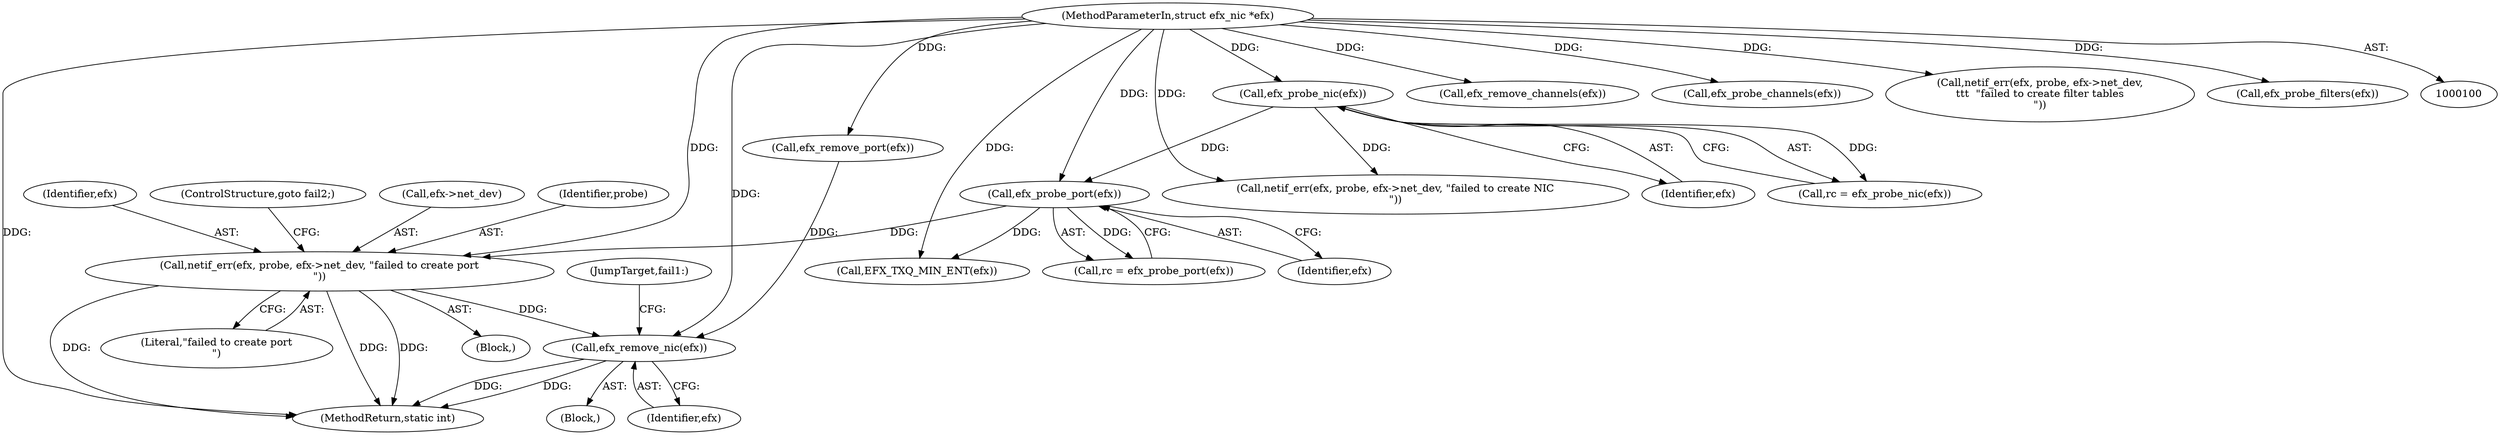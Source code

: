 digraph "0_linux_68cb695ccecf949d48949e72f8ce591fdaaa325c@pointer" {
"1000126" [label="(Call,netif_err(efx, probe, efx->net_dev, \"failed to create port\n\"))"];
"1000121" [label="(Call,efx_probe_port(efx))"];
"1000106" [label="(Call,efx_probe_nic(efx))"];
"1000101" [label="(MethodParameterIn,struct efx_nic *efx)"];
"1000190" [label="(Call,efx_remove_nic(efx))"];
"1000132" [label="(Literal,\"failed to create port\n\")"];
"1000190" [label="(Call,efx_remove_nic(efx))"];
"1000111" [label="(Call,netif_err(efx, probe, efx->net_dev, \"failed to create NIC\n\"))"];
"1000107" [label="(Identifier,efx)"];
"1000127" [label="(Identifier,efx)"];
"1000184" [label="(Call,efx_remove_channels(efx))"];
"1000161" [label="(Call,efx_probe_channels(efx))"];
"1000121" [label="(Call,efx_probe_port(efx))"];
"1000101" [label="(MethodParameterIn,struct efx_nic *efx)"];
"1000187" [label="(Call,efx_remove_port(efx))"];
"1000133" [label="(ControlStructure,goto fail2;)"];
"1000129" [label="(Call,efx->net_dev)"];
"1000142" [label="(Call,EFX_TXQ_MIN_ENT(efx))"];
"1000126" [label="(Call,netif_err(efx, probe, efx->net_dev, \"failed to create port\n\"))"];
"1000102" [label="(Block,)"];
"1000192" [label="(JumpTarget,fail1:)"];
"1000125" [label="(Block,)"];
"1000119" [label="(Call,rc = efx_probe_port(efx))"];
"1000106" [label="(Call,efx_probe_nic(efx))"];
"1000128" [label="(Identifier,probe)"];
"1000122" [label="(Identifier,efx)"];
"1000195" [label="(MethodReturn,static int)"];
"1000104" [label="(Call,rc = efx_probe_nic(efx))"];
"1000173" [label="(Call,netif_err(efx, probe, efx->net_dev,\n\t\t\t  \"failed to create filter tables\n\"))"];
"1000191" [label="(Identifier,efx)"];
"1000168" [label="(Call,efx_probe_filters(efx))"];
"1000126" -> "1000125"  [label="AST: "];
"1000126" -> "1000132"  [label="CFG: "];
"1000127" -> "1000126"  [label="AST: "];
"1000128" -> "1000126"  [label="AST: "];
"1000129" -> "1000126"  [label="AST: "];
"1000132" -> "1000126"  [label="AST: "];
"1000133" -> "1000126"  [label="CFG: "];
"1000126" -> "1000195"  [label="DDG: "];
"1000126" -> "1000195"  [label="DDG: "];
"1000126" -> "1000195"  [label="DDG: "];
"1000121" -> "1000126"  [label="DDG: "];
"1000101" -> "1000126"  [label="DDG: "];
"1000126" -> "1000190"  [label="DDG: "];
"1000121" -> "1000119"  [label="AST: "];
"1000121" -> "1000122"  [label="CFG: "];
"1000122" -> "1000121"  [label="AST: "];
"1000119" -> "1000121"  [label="CFG: "];
"1000121" -> "1000119"  [label="DDG: "];
"1000106" -> "1000121"  [label="DDG: "];
"1000101" -> "1000121"  [label="DDG: "];
"1000121" -> "1000142"  [label="DDG: "];
"1000106" -> "1000104"  [label="AST: "];
"1000106" -> "1000107"  [label="CFG: "];
"1000107" -> "1000106"  [label="AST: "];
"1000104" -> "1000106"  [label="CFG: "];
"1000106" -> "1000104"  [label="DDG: "];
"1000101" -> "1000106"  [label="DDG: "];
"1000106" -> "1000111"  [label="DDG: "];
"1000101" -> "1000100"  [label="AST: "];
"1000101" -> "1000195"  [label="DDG: "];
"1000101" -> "1000111"  [label="DDG: "];
"1000101" -> "1000142"  [label="DDG: "];
"1000101" -> "1000161"  [label="DDG: "];
"1000101" -> "1000168"  [label="DDG: "];
"1000101" -> "1000173"  [label="DDG: "];
"1000101" -> "1000184"  [label="DDG: "];
"1000101" -> "1000187"  [label="DDG: "];
"1000101" -> "1000190"  [label="DDG: "];
"1000190" -> "1000102"  [label="AST: "];
"1000190" -> "1000191"  [label="CFG: "];
"1000191" -> "1000190"  [label="AST: "];
"1000192" -> "1000190"  [label="CFG: "];
"1000190" -> "1000195"  [label="DDG: "];
"1000190" -> "1000195"  [label="DDG: "];
"1000187" -> "1000190"  [label="DDG: "];
}
